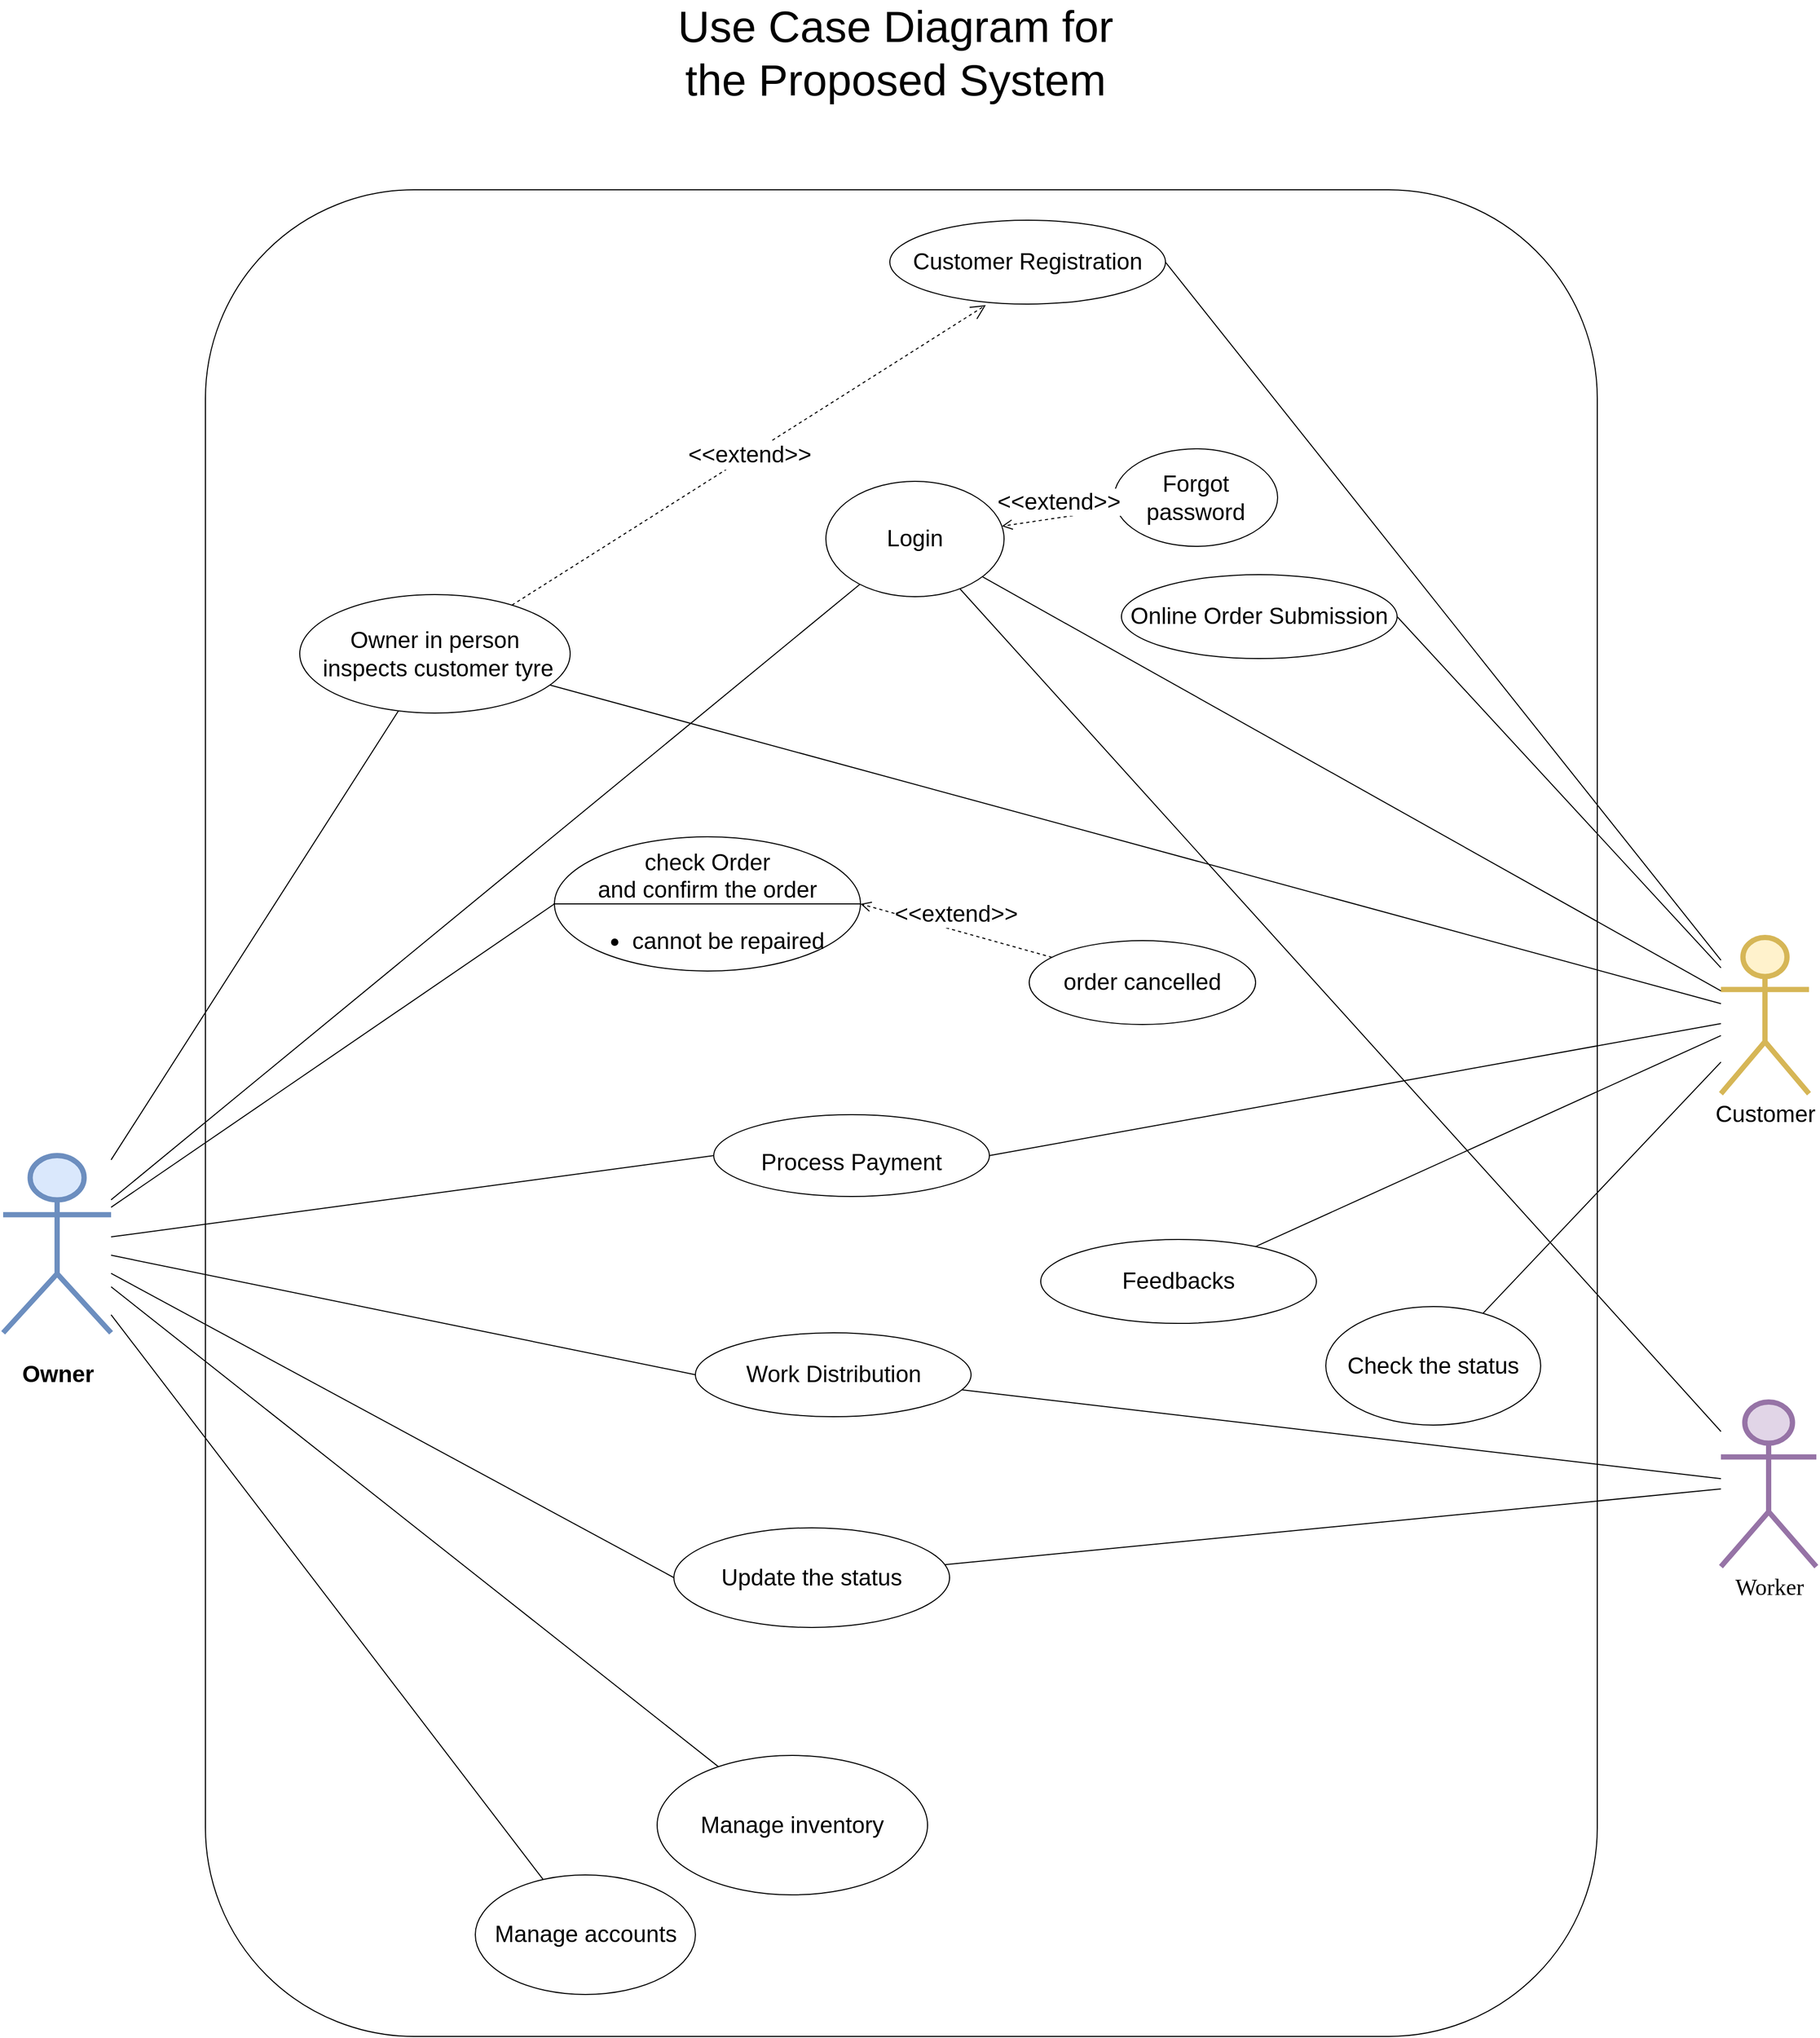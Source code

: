 <mxfile border="50" scale="3" compressed="false" locked="false" version="24.7.17" pages="2">
  <diagram name="Proposed" id="YmL12bMKpDGza6XwsDPr">
    <mxGraphModel dx="1800" dy="2974" grid="0" gridSize="10" guides="1" tooltips="1" connect="1" arrows="0" fold="1" page="0" pageScale="1" pageWidth="827" pageHeight="1169" background="none" math="1" shadow="0">
      <root>
        <mxCell id="X5NqExCQtvZxIxQ7pmgY-0" />
        <mxCell id="1" parent="X5NqExCQtvZxIxQ7pmgY-0" />
        <mxCell id="BASVU8sK8GHN45CdobEa-1" value="" style="rounded=1;whiteSpace=wrap;html=1;fontSize=22;" parent="1" vertex="1">
          <mxGeometry x="1420" y="-1015" width="1328" height="1761" as="geometry" />
        </mxCell>
        <mxCell id="BASVU8sK8GHN45CdobEa-2" value="&lt;div style=&quot;text-align: justify; font-size: 22px;&quot;&gt;Update the status&lt;/div&gt;" style="ellipse;whiteSpace=wrap;html=1;fontSize=22;verticalAlign=middle;" parent="1" vertex="1">
          <mxGeometry x="1867" y="261" width="263" height="95" as="geometry" />
        </mxCell>
        <mxCell id="BASVU8sK8GHN45CdobEa-3" value="Customer" style="shape=umlActor;verticalLabelPosition=bottom;verticalAlign=top;html=1;outlineConnect=0;fontSize=22;strokeWidth=5;fillColor=#fff2cc;strokeColor=#d6b656;" parent="1" vertex="1">
          <mxGeometry x="2866" y="-302" width="84" height="149" as="geometry" />
        </mxCell>
        <mxCell id="BASVU8sK8GHN45CdobEa-4" value="&lt;h1 style=&quot;line-height: 160%; font-size: 22px;&quot;&gt;Owner&lt;br style=&quot;font-size: 22px;&quot;&gt;&lt;/h1&gt;" style="shape=umlActor;verticalLabelPosition=bottom;verticalAlign=top;html=1;outlineConnect=0;strokeWidth=5;fontSize=22;fillColor=#dae8fc;strokeColor=#6c8ebf;" parent="1" vertex="1">
          <mxGeometry x="1227" y="-94" width="103" height="169" as="geometry" />
        </mxCell>
        <mxCell id="BASVU8sK8GHN45CdobEa-5" value="Worker" style="shape=umlActor;verticalLabelPosition=bottom;verticalAlign=top;html=1;outlineConnect=0;fontSize=22;fontFamily=Times New Roman;strokeWidth=5;fillColor=#e1d5e7;strokeColor=#9673a6;" parent="1" vertex="1">
          <mxGeometry x="2866" y="141" width="91" height="157" as="geometry" />
        </mxCell>
        <mxCell id="BASVU8sK8GHN45CdobEa-8" value="&#xa;Process Payment&#xa;&#xa;" style="ellipse;whiteSpace=wrap;html=1;fontSize=22;verticalAlign=top;" parent="1" vertex="1">
          <mxGeometry x="1905" y="-133" width="263" height="78" as="geometry" />
        </mxCell>
        <mxCell id="BASVU8sK8GHN45CdobEa-9" value="&lt;font style=&quot;font-size: 22px;&quot;&gt;Online Order Submission&lt;br style=&quot;font-size: 22px;&quot;&gt;&lt;/font&gt;" style="ellipse;whiteSpace=wrap;html=1;verticalAlign=middle;horizontal=1;align=center;fontSize=22;" parent="1" vertex="1">
          <mxGeometry x="2294" y="-648" width="263" height="80" as="geometry" />
        </mxCell>
        <mxCell id="BASVU8sK8GHN45CdobEa-11" value="" style="endArrow=none;html=1;rounded=0;entryX=1;entryY=0.5;entryDx=0;entryDy=0;fontSize=22;" parent="1" source="BASVU8sK8GHN45CdobEa-3" target="BASVU8sK8GHN45CdobEa-9" edge="1">
          <mxGeometry width="50" height="50" relative="1" as="geometry">
            <mxPoint x="2461" y="284" as="sourcePoint" />
            <mxPoint x="2511" y="234" as="targetPoint" />
          </mxGeometry>
        </mxCell>
        <mxCell id="BASVU8sK8GHN45CdobEa-12" value="" style="endArrow=none;html=1;rounded=0;exitX=0;exitY=0.5;exitDx=0;exitDy=0;fontSize=22;" parent="1" source="BASVU8sK8GHN45CdobEa-2" target="BASVU8sK8GHN45CdobEa-4" edge="1">
          <mxGeometry width="50" height="50" relative="1" as="geometry">
            <mxPoint x="1983" y="124" as="sourcePoint" />
            <mxPoint x="1484" y="-5" as="targetPoint" />
          </mxGeometry>
        </mxCell>
        <mxCell id="BASVU8sK8GHN45CdobEa-13" value="" style="endArrow=none;html=1;rounded=0;fontSize=22;" parent="1" source="BASVU8sK8GHN45CdobEa-5" target="BASVU8sK8GHN45CdobEa-2" edge="1">
          <mxGeometry width="50" height="50" relative="1" as="geometry">
            <mxPoint x="2742" y="318" as="sourcePoint" />
            <mxPoint x="2511" y="234" as="targetPoint" />
          </mxGeometry>
        </mxCell>
        <mxCell id="BASVU8sK8GHN45CdobEa-17" value="" style="endArrow=none;html=1;rounded=0;entryX=0;entryY=0.5;entryDx=0;entryDy=0;fontSize=22;" parent="1" source="BASVU8sK8GHN45CdobEa-4" target="BASVU8sK8GHN45CdobEa-8" edge="1">
          <mxGeometry width="50" height="50" relative="1" as="geometry">
            <mxPoint x="2461" y="343" as="sourcePoint" />
            <mxPoint x="2511" y="293" as="targetPoint" />
          </mxGeometry>
        </mxCell>
        <mxCell id="BASVU8sK8GHN45CdobEa-18" value="" style="endArrow=none;html=1;rounded=0;exitX=1;exitY=0.5;exitDx=0;exitDy=0;fontSize=22;" parent="1" source="BASVU8sK8GHN45CdobEa-8" target="BASVU8sK8GHN45CdobEa-3" edge="1">
          <mxGeometry width="50" height="50" relative="1" as="geometry">
            <mxPoint x="2461" y="343" as="sourcePoint" />
            <mxPoint x="2511" y="293" as="targetPoint" />
          </mxGeometry>
        </mxCell>
        <mxCell id="BASVU8sK8GHN45CdobEa-20" value="Use Case Diagram for the&amp;nbsp;Proposed System" style="text;strokeColor=none;fillColor=none;html=1;align=center;verticalAlign=middle;whiteSpace=wrap;rounded=0;fontSize=42;" parent="1" vertex="1">
          <mxGeometry x="1836" y="-1187" width="484.5" height="83" as="geometry" />
        </mxCell>
        <mxCell id="BASVU8sK8GHN45CdobEa-25" value="Work Distribution" style="ellipse;whiteSpace=wrap;html=1;fontSize=22;" parent="1" vertex="1">
          <mxGeometry x="1887.5" y="75" width="263" height="80" as="geometry" />
        </mxCell>
        <mxCell id="BASVU8sK8GHN45CdobEa-26" value="Feedbacks" style="ellipse;whiteSpace=wrap;html=1;fontSize=22;verticalAlign=middle;" parent="1" vertex="1">
          <mxGeometry x="2217" y="-14" width="263" height="80" as="geometry" />
        </mxCell>
        <mxCell id="BASVU8sK8GHN45CdobEa-27" value="" style="endArrow=none;html=1;rounded=0;fontSize=22;" parent="1" source="BASVU8sK8GHN45CdobEa-26" target="BASVU8sK8GHN45CdobEa-3" edge="1">
          <mxGeometry width="50" height="50" relative="1" as="geometry">
            <mxPoint x="2338" y="256" as="sourcePoint" />
            <mxPoint x="2802" y="-153" as="targetPoint" />
          </mxGeometry>
        </mxCell>
        <mxCell id="z4Wlg-TD6rMUuMXjeBsc-1" value="&lt;font style=&quot;font-size: 22px;&quot;&gt;Customer Registration&lt;/font&gt;" style="ellipse;whiteSpace=wrap;html=1;verticalAlign=middle;horizontal=1;align=center;fontSize=22;" parent="1" vertex="1">
          <mxGeometry x="2073" y="-986" width="263" height="80" as="geometry" />
        </mxCell>
        <mxCell id="z4Wlg-TD6rMUuMXjeBsc-2" value="" style="endArrow=none;html=1;rounded=0;entryX=1;entryY=0.5;entryDx=0;entryDy=0;fontSize=22;" parent="1" source="BASVU8sK8GHN45CdobEa-3" target="z4Wlg-TD6rMUuMXjeBsc-1" edge="1">
          <mxGeometry width="50" height="50" relative="1" as="geometry">
            <mxPoint x="2025" y="-112" as="sourcePoint" />
            <mxPoint x="2075" y="-162" as="targetPoint" />
          </mxGeometry>
        </mxCell>
        <mxCell id="z4Wlg-TD6rMUuMXjeBsc-3" value="" style="endArrow=none;html=1;rounded=0;entryX=0;entryY=0.5;entryDx=0;entryDy=0;fontSize=22;" parent="1" source="BASVU8sK8GHN45CdobEa-4" target="BASVU8sK8GHN45CdobEa-25" edge="1">
          <mxGeometry width="50" height="50" relative="1" as="geometry">
            <mxPoint x="2025" y="499" as="sourcePoint" />
            <mxPoint x="2075" y="449" as="targetPoint" />
          </mxGeometry>
        </mxCell>
        <mxCell id="z4Wlg-TD6rMUuMXjeBsc-4" value="" style="endArrow=none;html=1;rounded=0;fontSize=22;" parent="1" source="BASVU8sK8GHN45CdobEa-25" target="BASVU8sK8GHN45CdobEa-5" edge="1">
          <mxGeometry width="50" height="50" relative="1" as="geometry">
            <mxPoint x="1469" y="88" as="sourcePoint" />
            <mxPoint x="2005" y="1010" as="targetPoint" />
          </mxGeometry>
        </mxCell>
        <mxCell id="z4Wlg-TD6rMUuMXjeBsc-6" value="check Order&lt;br style=&quot;font-size: 22px;&quot;&gt;and confirm the order&lt;br style=&quot;font-size: 22px;&quot;&gt;&lt;ul style=&quot;font-size: 22px;&quot;&gt;&lt;li style=&quot;font-size: 22px;&quot;&gt;cannot be repaired&lt;/li&gt;&lt;/ul&gt;" style="ellipse;whiteSpace=wrap;html=1;fontSize=22;verticalAlign=top;horizontal=1;spacing=7;" parent="1" vertex="1">
          <mxGeometry x="1753" y="-398" width="292" height="128" as="geometry" />
        </mxCell>
        <mxCell id="z4Wlg-TD6rMUuMXjeBsc-7" value="" style="endArrow=none;html=1;rounded=0;entryX=0;entryY=0.5;entryDx=0;entryDy=0;fontSize=22;" parent="1" source="BASVU8sK8GHN45CdobEa-4" target="z4Wlg-TD6rMUuMXjeBsc-6" edge="1">
          <mxGeometry width="50" height="50" relative="1" as="geometry">
            <mxPoint x="2025" y="-176" as="sourcePoint" />
            <mxPoint x="2075" y="-226" as="targetPoint" />
          </mxGeometry>
        </mxCell>
        <mxCell id="z4Wlg-TD6rMUuMXjeBsc-8" value="order cancelled" style="ellipse;whiteSpace=wrap;html=1;fontSize=22;" parent="1" vertex="1">
          <mxGeometry x="2206" y="-299" width="216" height="80" as="geometry" />
        </mxCell>
        <mxCell id="z4Wlg-TD6rMUuMXjeBsc-9" value="&lt;font style=&quot;font-size: 22px;&quot;&gt;&amp;lt;&amp;lt;extend&amp;gt;&amp;gt;&lt;/font&gt;" style="html=1;verticalAlign=bottom;endArrow=open;dashed=1;endSize=8;curved=0;rounded=0;entryX=1;entryY=0.5;entryDx=0;entryDy=0;fontSize=22;" parent="1" source="z4Wlg-TD6rMUuMXjeBsc-8" target="z4Wlg-TD6rMUuMXjeBsc-6" edge="1">
          <mxGeometry relative="1" as="geometry">
            <mxPoint x="2090" y="-201" as="sourcePoint" />
            <mxPoint x="2010" y="-201" as="targetPoint" />
          </mxGeometry>
        </mxCell>
        <mxCell id="jEofJOEV6lVEAJybt3JH-1" value="Owner in person&lt;div&gt;&amp;nbsp;inspects customer tyre&lt;/div&gt;" style="ellipse;whiteSpace=wrap;html=1;fontSize=22;" parent="1" vertex="1">
          <mxGeometry x="1510" y="-629" width="258" height="113" as="geometry" />
        </mxCell>
        <mxCell id="jEofJOEV6lVEAJybt3JH-2" value="" style="endArrow=none;html=1;rounded=0;fontSize=22;" parent="1" source="BASVU8sK8GHN45CdobEa-4" target="jEofJOEV6lVEAJybt3JH-1" edge="1">
          <mxGeometry width="50" height="50" relative="1" as="geometry">
            <mxPoint x="2088" y="-89" as="sourcePoint" />
            <mxPoint x="2138" y="-139" as="targetPoint" />
          </mxGeometry>
        </mxCell>
        <mxCell id="jEofJOEV6lVEAJybt3JH-3" value="" style="endArrow=none;html=1;rounded=0;fontSize=22;" parent="1" source="jEofJOEV6lVEAJybt3JH-1" target="BASVU8sK8GHN45CdobEa-3" edge="1">
          <mxGeometry width="50" height="50" relative="1" as="geometry">
            <mxPoint x="2250" y="-89" as="sourcePoint" />
            <mxPoint x="2300" y="-139" as="targetPoint" />
          </mxGeometry>
        </mxCell>
        <mxCell id="jEofJOEV6lVEAJybt3JH-4" value="Manage accounts" style="ellipse;whiteSpace=wrap;html=1;fontSize=22;" parent="1" vertex="1">
          <mxGeometry x="1677.5" y="592" width="210" height="114" as="geometry" />
        </mxCell>
        <mxCell id="jEofJOEV6lVEAJybt3JH-10" value="" style="endArrow=none;html=1;rounded=0;fontSize=22;" parent="1" source="BASVU8sK8GHN45CdobEa-4" target="jEofJOEV6lVEAJybt3JH-4" edge="1">
          <mxGeometry width="50" height="50" relative="1" as="geometry">
            <mxPoint x="2138" y="545" as="sourcePoint" />
            <mxPoint x="2188" y="495" as="targetPoint" />
          </mxGeometry>
        </mxCell>
        <mxCell id="jEofJOEV6lVEAJybt3JH-12" value="Check the status" style="ellipse;whiteSpace=wrap;html=1;fontSize=22;" parent="1" vertex="1">
          <mxGeometry x="2489" y="50" width="205" height="113" as="geometry" />
        </mxCell>
        <mxCell id="jEofJOEV6lVEAJybt3JH-13" value="" style="endArrow=none;html=1;rounded=0;fontSize=22;" parent="1" source="jEofJOEV6lVEAJybt3JH-12" target="BASVU8sK8GHN45CdobEa-3" edge="1">
          <mxGeometry width="50" height="50" relative="1" as="geometry">
            <mxPoint x="2165" y="237" as="sourcePoint" />
            <mxPoint x="2215" y="187" as="targetPoint" />
          </mxGeometry>
        </mxCell>
        <mxCell id="jEofJOEV6lVEAJybt3JH-15" value="Manage inventory" style="ellipse;whiteSpace=wrap;html=1;fontSize=22;" parent="1" vertex="1">
          <mxGeometry x="1851" y="478" width="258" height="133" as="geometry" />
        </mxCell>
        <mxCell id="jEofJOEV6lVEAJybt3JH-16" value="" style="endArrow=none;html=1;rounded=0;fontSize=22;" parent="1" source="BASVU8sK8GHN45CdobEa-4" target="jEofJOEV6lVEAJybt3JH-15" edge="1">
          <mxGeometry width="50" height="50" relative="1" as="geometry">
            <mxPoint x="2154" y="417" as="sourcePoint" />
            <mxPoint x="2204" y="367" as="targetPoint" />
          </mxGeometry>
        </mxCell>
        <mxCell id="jEofJOEV6lVEAJybt3JH-18" value="&lt;font style=&quot;font-size: 22px;&quot;&gt;Login&lt;/font&gt;" style="ellipse;whiteSpace=wrap;html=1;fontSize=22;" parent="1" vertex="1">
          <mxGeometry x="2012" y="-737" width="170" height="110" as="geometry" />
        </mxCell>
        <mxCell id="jEofJOEV6lVEAJybt3JH-20" value="Forgot password" style="ellipse;whiteSpace=wrap;html=1;fontSize=22;" parent="1" vertex="1">
          <mxGeometry x="2287" y="-768" width="156" height="93" as="geometry" />
        </mxCell>
        <mxCell id="jEofJOEV6lVEAJybt3JH-30" value="&lt;font style=&quot;font-size: 22px;&quot;&gt;&amp;lt;&amp;lt;extend&amp;gt;&amp;gt;&lt;/font&gt;" style="html=1;verticalAlign=bottom;endArrow=open;dashed=1;endSize=8;curved=0;rounded=0;fontSize=22;" parent="1" source="jEofJOEV6lVEAJybt3JH-20" target="jEofJOEV6lVEAJybt3JH-18" edge="1">
          <mxGeometry relative="1" as="geometry">
            <mxPoint x="1863.002" y="-320.613" as="sourcePoint" />
            <mxPoint x="1735.14" y="-366" as="targetPoint" />
          </mxGeometry>
        </mxCell>
        <mxCell id="jEofJOEV6lVEAJybt3JH-31" value="" style="line;strokeWidth=1;fillColor=none;align=left;verticalAlign=middle;spacingTop=-1;spacingLeft=3;spacingRight=3;rotatable=0;labelPosition=right;points=[];portConstraint=eastwest;strokeColor=inherit;fontSize=22;" parent="1" vertex="1">
          <mxGeometry x="1752" y="-412.5" width="293" height="157" as="geometry" />
        </mxCell>
        <mxCell id="cjmCHWJsZ1U57zTjacqN-2" value="&lt;font style=&quot;font-size: 22px;&quot;&gt;&amp;lt;&amp;lt;extend&amp;gt;&amp;gt;&lt;/font&gt;" style="endArrow=open;endSize=12;dashed=1;html=1;rounded=0;entryX=0.348;entryY=1.013;entryDx=0;entryDy=0;entryPerimeter=0;fontSize=22;" parent="1" source="jEofJOEV6lVEAJybt3JH-1" target="z4Wlg-TD6rMUuMXjeBsc-1" edge="1">
          <mxGeometry width="160" relative="1" as="geometry">
            <mxPoint x="1320" y="-265" as="sourcePoint" />
            <mxPoint x="1480" y="-265" as="targetPoint" />
          </mxGeometry>
        </mxCell>
        <mxCell id="zgNBtfO4YtwGGAF3Knli-1" value="" style="endArrow=none;html=1;rounded=0;fontSize=22;" parent="1" source="BASVU8sK8GHN45CdobEa-4" target="jEofJOEV6lVEAJybt3JH-18" edge="1">
          <mxGeometry width="50" height="50" relative="1" as="geometry">
            <mxPoint x="2380" y="-157" as="sourcePoint" />
            <mxPoint x="2430" y="-207" as="targetPoint" />
          </mxGeometry>
        </mxCell>
        <mxCell id="zgNBtfO4YtwGGAF3Knli-2" value="" style="endArrow=none;html=1;rounded=0;fontSize=22;" parent="1" source="jEofJOEV6lVEAJybt3JH-18" target="BASVU8sK8GHN45CdobEa-3" edge="1">
          <mxGeometry width="50" height="50" relative="1" as="geometry">
            <mxPoint x="2380" y="-41" as="sourcePoint" />
            <mxPoint x="2430" y="-91" as="targetPoint" />
          </mxGeometry>
        </mxCell>
        <mxCell id="zgNBtfO4YtwGGAF3Knli-3" value="" style="endArrow=none;html=1;rounded=0;fontSize=22;" parent="1" source="jEofJOEV6lVEAJybt3JH-18" target="BASVU8sK8GHN45CdobEa-5" edge="1">
          <mxGeometry width="50" height="50" relative="1" as="geometry">
            <mxPoint x="2380" y="-41" as="sourcePoint" />
            <mxPoint x="2430" y="-91" as="targetPoint" />
          </mxGeometry>
        </mxCell>
      </root>
    </mxGraphModel>
  </diagram>
  <diagram id="xQNVnkqrWzyzBVPZ-Xyn" name="Currunt">
    <mxGraphModel dx="3183" dy="2480" grid="1" gridSize="10" guides="1" tooltips="1" connect="1" arrows="1" fold="1" page="1" pageScale="1" pageWidth="850" pageHeight="1100" math="0" shadow="0">
      <root>
        <mxCell id="0" />
        <mxCell id="1" parent="0" />
        <mxCell id="Smb2dAF-LG7ZXGUNU8pm-1" value="" style="rounded=1;whiteSpace=wrap;html=1;fillColor=#f5f5f5;strokeColor=#666666;fontColor=#333333;" parent="1" vertex="1">
          <mxGeometry x="-340" y="-935" width="690" height="1085" as="geometry" />
        </mxCell>
        <mxCell id="Smb2dAF-LG7ZXGUNU8pm-2" value="&lt;div style=&quot;text-align: justify;&quot;&gt;&lt;br&gt;&lt;/div&gt;&lt;div style=&quot;text-align: justify;&quot;&gt;&lt;span style=&quot;background-color: initial;&quot;&gt;Inspect Tyre&lt;/span&gt;&lt;/div&gt;&lt;div style=&quot;text-align: justify;&quot;&gt;&lt;br&gt;&lt;/div&gt;" style="ellipse;whiteSpace=wrap;html=1;fontSize=24;verticalAlign=top;" parent="1" vertex="1">
          <mxGeometry x="-129" y="-462" width="263" height="95" as="geometry" />
        </mxCell>
        <mxCell id="Smb2dAF-LG7ZXGUNU8pm-3" value="Customer" style="shape=umlActor;verticalLabelPosition=bottom;verticalAlign=top;html=1;outlineConnect=0;fontSize=24;strokeWidth=5;fillColor=#ffe6cc;strokeColor=#d79b00;" parent="1" vertex="1">
          <mxGeometry x="450" y="-757" width="70" height="149" as="geometry" />
        </mxCell>
        <mxCell id="Smb2dAF-LG7ZXGUNU8pm-4" value="&lt;h1 style=&quot;line-height: 160%;&quot;&gt;Owner&lt;br&gt;&lt;/h1&gt;" style="shape=umlActor;verticalLabelPosition=bottom;verticalAlign=top;html=1;outlineConnect=0;strokeWidth=5;fillColor=#dae8fc;strokeColor=#6c8ebf;" parent="1" vertex="1">
          <mxGeometry x="-550" y="-499" width="83" height="169" as="geometry" />
        </mxCell>
        <mxCell id="Smb2dAF-LG7ZXGUNU8pm-5" value="Worker" style="shape=umlActor;verticalLabelPosition=bottom;verticalAlign=top;html=1;outlineConnect=0;fontSize=24;fontFamily=Times New Roman;strokeWidth=5;fillColor=#e1d5e7;strokeColor=#9673a6;" parent="1" vertex="1">
          <mxGeometry x="450" y="-430" width="70" height="157" as="geometry" />
        </mxCell>
        <mxCell id="Smb2dAF-LG7ZXGUNU8pm-6" value="Assign the Worker" style="ellipse;whiteSpace=wrap;html=1;fontSize=24;" parent="1" vertex="1">
          <mxGeometry x="-133" y="-309" width="263" height="80" as="geometry" />
        </mxCell>
        <mxCell id="Smb2dAF-LG7ZXGUNU8pm-7" value="&#xa;Create Invoice&#xa;&#xa;" style="ellipse;whiteSpace=wrap;html=1;fontSize=20;verticalAlign=top;" parent="1" vertex="1">
          <mxGeometry x="-127" y="-779" width="263" height="80" as="geometry" />
        </mxCell>
        <mxCell id="Smb2dAF-LG7ZXGUNU8pm-8" value="&#xa;Process Payment&#xa;&#xa;" style="ellipse;whiteSpace=wrap;html=1;fontSize=23;verticalAlign=top;" parent="1" vertex="1">
          <mxGeometry x="-122.5" y="-616" width="263" height="80" as="geometry" />
        </mxCell>
        <mxCell id="Smb2dAF-LG7ZXGUNU8pm-9" value="&lt;font style=&quot;font-size: 24px;&quot;&gt;&lt;br&gt;Customer Arrival&lt;br&gt;&lt;/font&gt;" style="ellipse;whiteSpace=wrap;html=1;verticalAlign=top;horizontal=1;align=center;" parent="1" vertex="1">
          <mxGeometry x="-133" y="-905" width="263" height="85" as="geometry" />
        </mxCell>
        <mxCell id="Smb2dAF-LG7ZXGUNU8pm-10" value="" style="endArrow=none;html=1;rounded=0;entryX=0;entryY=0.5;entryDx=0;entryDy=0;" parent="1" source="Smb2dAF-LG7ZXGUNU8pm-4" target="Smb2dAF-LG7ZXGUNU8pm-9" edge="1">
          <mxGeometry width="50" height="50" relative="1" as="geometry">
            <mxPoint x="-639" y="-705" as="sourcePoint" />
            <mxPoint x="-589" y="-755" as="targetPoint" />
          </mxGeometry>
        </mxCell>
        <mxCell id="Smb2dAF-LG7ZXGUNU8pm-11" value="" style="endArrow=none;html=1;rounded=0;entryX=1;entryY=0.5;entryDx=0;entryDy=0;" parent="1" source="Smb2dAF-LG7ZXGUNU8pm-3" target="Smb2dAF-LG7ZXGUNU8pm-9" edge="1">
          <mxGeometry width="50" height="50" relative="1" as="geometry">
            <mxPoint x="333" y="-375" as="sourcePoint" />
            <mxPoint x="383" y="-425" as="targetPoint" />
          </mxGeometry>
        </mxCell>
        <mxCell id="Smb2dAF-LG7ZXGUNU8pm-12" value="" style="endArrow=none;html=1;rounded=0;exitX=0;exitY=0.5;exitDx=0;exitDy=0;" parent="1" source="Smb2dAF-LG7ZXGUNU8pm-2" target="Smb2dAF-LG7ZXGUNU8pm-4" edge="1">
          <mxGeometry width="50" height="50" relative="1" as="geometry">
            <mxPoint x="-145" y="-535" as="sourcePoint" />
            <mxPoint x="-644" y="-664" as="targetPoint" />
          </mxGeometry>
        </mxCell>
        <mxCell id="Smb2dAF-LG7ZXGUNU8pm-13" value="" style="endArrow=none;html=1;rounded=0;entryX=1;entryY=0.5;entryDx=0;entryDy=0;" parent="1" source="Smb2dAF-LG7ZXGUNU8pm-5" target="Smb2dAF-LG7ZXGUNU8pm-2" edge="1">
          <mxGeometry width="50" height="50" relative="1" as="geometry">
            <mxPoint x="614" y="-341" as="sourcePoint" />
            <mxPoint x="383" y="-425" as="targetPoint" />
          </mxGeometry>
        </mxCell>
        <mxCell id="Smb2dAF-LG7ZXGUNU8pm-14" value="" style="endArrow=none;html=1;rounded=0;entryX=0.052;entryY=0.331;entryDx=0;entryDy=0;entryPerimeter=0;" parent="1" source="Smb2dAF-LG7ZXGUNU8pm-4" target="Smb2dAF-LG7ZXGUNU8pm-6" edge="1">
          <mxGeometry width="50" height="50" relative="1" as="geometry">
            <mxPoint x="-628" y="-619" as="sourcePoint" />
            <mxPoint x="383" y="-425" as="targetPoint" />
          </mxGeometry>
        </mxCell>
        <mxCell id="Smb2dAF-LG7ZXGUNU8pm-15" value="" style="endArrow=none;html=1;rounded=0;exitX=1;exitY=0.5;exitDx=0;exitDy=0;" parent="1" source="Smb2dAF-LG7ZXGUNU8pm-6" target="Smb2dAF-LG7ZXGUNU8pm-5" edge="1">
          <mxGeometry width="50" height="50" relative="1" as="geometry">
            <mxPoint x="333" y="-375" as="sourcePoint" />
            <mxPoint x="606" y="-302" as="targetPoint" />
          </mxGeometry>
        </mxCell>
        <mxCell id="Smb2dAF-LG7ZXGUNU8pm-16" value="" style="endArrow=none;html=1;rounded=0;entryX=0;entryY=0.5;entryDx=0;entryDy=0;" parent="1" source="Smb2dAF-LG7ZXGUNU8pm-4" target="Smb2dAF-LG7ZXGUNU8pm-7" edge="1">
          <mxGeometry width="50" height="50" relative="1" as="geometry">
            <mxPoint x="-640" y="-553" as="sourcePoint" />
            <mxPoint x="383" y="-425" as="targetPoint" />
          </mxGeometry>
        </mxCell>
        <mxCell id="Smb2dAF-LG7ZXGUNU8pm-17" value="" style="endArrow=none;html=1;rounded=0;entryX=0;entryY=0.5;entryDx=0;entryDy=0;" parent="1" source="Smb2dAF-LG7ZXGUNU8pm-4" target="Smb2dAF-LG7ZXGUNU8pm-8" edge="1">
          <mxGeometry width="50" height="50" relative="1" as="geometry">
            <mxPoint x="333" y="-316" as="sourcePoint" />
            <mxPoint x="383" y="-366" as="targetPoint" />
          </mxGeometry>
        </mxCell>
        <mxCell id="Smb2dAF-LG7ZXGUNU8pm-18" value="" style="endArrow=none;html=1;rounded=0;exitX=1;exitY=0.5;exitDx=0;exitDy=0;" parent="1" source="Smb2dAF-LG7ZXGUNU8pm-8" target="Smb2dAF-LG7ZXGUNU8pm-3" edge="1">
          <mxGeometry width="50" height="50" relative="1" as="geometry">
            <mxPoint x="333" y="-316" as="sourcePoint" />
            <mxPoint x="383" y="-366" as="targetPoint" />
          </mxGeometry>
        </mxCell>
        <mxCell id="Smb2dAF-LG7ZXGUNU8pm-19" value="" style="endArrow=none;html=1;rounded=0;entryX=1;entryY=0.5;entryDx=0;entryDy=0;" parent="1" source="Smb2dAF-LG7ZXGUNU8pm-3" target="Smb2dAF-LG7ZXGUNU8pm-7" edge="1">
          <mxGeometry width="50" height="50" relative="1" as="geometry">
            <mxPoint x="333" y="-316" as="sourcePoint" />
            <mxPoint x="383" y="-366" as="targetPoint" />
          </mxGeometry>
        </mxCell>
        <mxCell id="Smb2dAF-LG7ZXGUNU8pm-20" value="Use Case Diagram for the currunt System" style="text;strokeColor=none;fillColor=none;html=1;align=center;verticalAlign=middle;whiteSpace=wrap;rounded=0;fontSize=39;" parent="1" vertex="1">
          <mxGeometry x="-243.75" y="-1060" width="484.5" height="83" as="geometry" />
        </mxCell>
        <mxCell id="Smb2dAF-LG7ZXGUNU8pm-21" value="Record the service details" style="ellipse;whiteSpace=wrap;html=1;fontSize=24;" parent="1" vertex="1">
          <mxGeometry x="-137" y="-39" width="263" height="80" as="geometry" />
        </mxCell>
        <mxCell id="Smb2dAF-LG7ZXGUNU8pm-22" value="" style="endArrow=none;html=1;rounded=0;fontSize=12;startSize=8;endSize=8;curved=1;exitX=1;exitY=1;exitDx=0;exitDy=0;exitPerimeter=0;entryX=0;entryY=0.5;entryDx=0;entryDy=0;" parent="1" source="Smb2dAF-LG7ZXGUNU8pm-4" target="Smb2dAF-LG7ZXGUNU8pm-21" edge="1">
          <mxGeometry width="50" height="50" relative="1" as="geometry">
            <mxPoint x="69" y="-287" as="sourcePoint" />
            <mxPoint x="119" y="-337" as="targetPoint" />
          </mxGeometry>
        </mxCell>
        <mxCell id="Smb2dAF-LG7ZXGUNU8pm-23" value="&#xa;Service Performed&#xa;&#xa;" style="ellipse;whiteSpace=wrap;html=1;fontSize=24;verticalAlign=top;" parent="1" vertex="1">
          <mxGeometry x="-129" y="-181" width="263" height="80" as="geometry" />
        </mxCell>
        <mxCell id="Smb2dAF-LG7ZXGUNU8pm-24" value="" style="endArrow=none;html=1;rounded=0;exitX=1;exitY=0.5;exitDx=0;exitDy=0;" parent="1" source="Smb2dAF-LG7ZXGUNU8pm-23" target="Smb2dAF-LG7ZXGUNU8pm-5" edge="1">
          <mxGeometry width="50" height="50" relative="1" as="geometry">
            <mxPoint x="340" y="-108" as="sourcePoint" />
            <mxPoint x="675" y="-333" as="targetPoint" />
          </mxGeometry>
        </mxCell>
      </root>
    </mxGraphModel>
  </diagram>
</mxfile>
